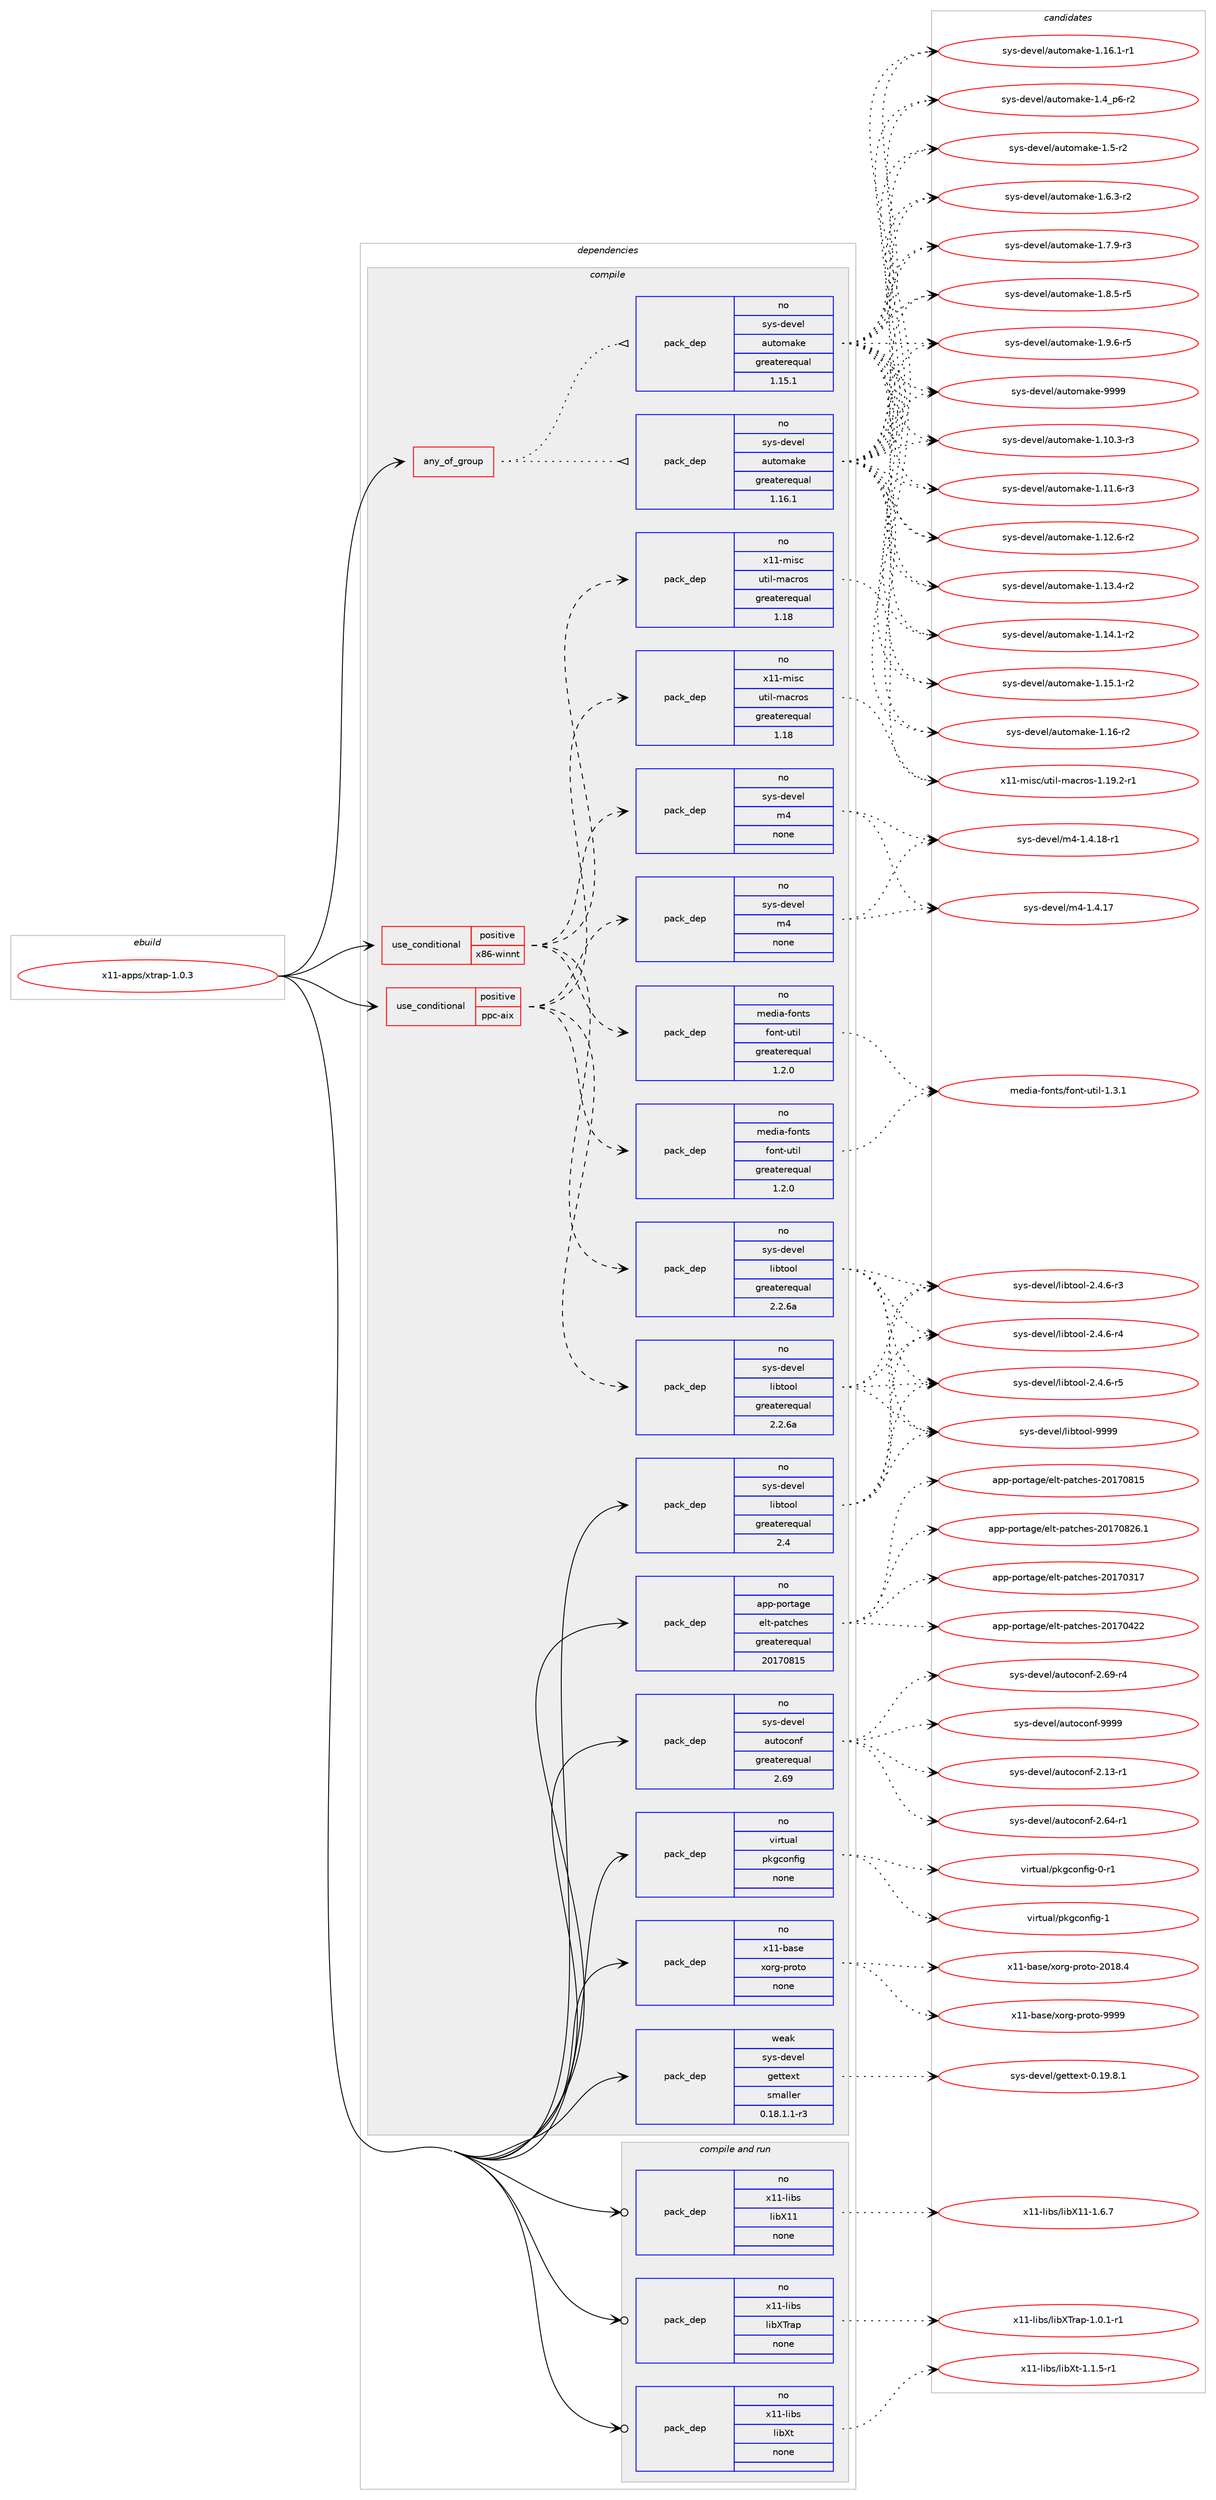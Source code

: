 digraph prolog {

# *************
# Graph options
# *************

newrank=true;
concentrate=true;
compound=true;
graph [rankdir=LR,fontname=Helvetica,fontsize=10,ranksep=1.5];#, ranksep=2.5, nodesep=0.2];
edge  [arrowhead=vee];
node  [fontname=Helvetica,fontsize=10];

# **********
# The ebuild
# **********

subgraph cluster_leftcol {
color=gray;
rank=same;
label=<<i>ebuild</i>>;
id [label="x11-apps/xtrap-1.0.3", color=red, width=4, href="../x11-apps/xtrap-1.0.3.svg"];
}

# ****************
# The dependencies
# ****************

subgraph cluster_midcol {
color=gray;
label=<<i>dependencies</i>>;
subgraph cluster_compile {
fillcolor="#eeeeee";
style=filled;
label=<<i>compile</i>>;
subgraph any28434 {
dependency1755798 [label=<<TABLE BORDER="0" CELLBORDER="1" CELLSPACING="0" CELLPADDING="4"><TR><TD CELLPADDING="10">any_of_group</TD></TR></TABLE>>, shape=none, color=red];subgraph pack1260862 {
dependency1755799 [label=<<TABLE BORDER="0" CELLBORDER="1" CELLSPACING="0" CELLPADDING="4" WIDTH="220"><TR><TD ROWSPAN="6" CELLPADDING="30">pack_dep</TD></TR><TR><TD WIDTH="110">no</TD></TR><TR><TD>sys-devel</TD></TR><TR><TD>automake</TD></TR><TR><TD>greaterequal</TD></TR><TR><TD>1.16.1</TD></TR></TABLE>>, shape=none, color=blue];
}
dependency1755798:e -> dependency1755799:w [weight=20,style="dotted",arrowhead="oinv"];
subgraph pack1260863 {
dependency1755800 [label=<<TABLE BORDER="0" CELLBORDER="1" CELLSPACING="0" CELLPADDING="4" WIDTH="220"><TR><TD ROWSPAN="6" CELLPADDING="30">pack_dep</TD></TR><TR><TD WIDTH="110">no</TD></TR><TR><TD>sys-devel</TD></TR><TR><TD>automake</TD></TR><TR><TD>greaterequal</TD></TR><TR><TD>1.15.1</TD></TR></TABLE>>, shape=none, color=blue];
}
dependency1755798:e -> dependency1755800:w [weight=20,style="dotted",arrowhead="oinv"];
}
id:e -> dependency1755798:w [weight=20,style="solid",arrowhead="vee"];
subgraph cond465499 {
dependency1755801 [label=<<TABLE BORDER="0" CELLBORDER="1" CELLSPACING="0" CELLPADDING="4"><TR><TD ROWSPAN="3" CELLPADDING="10">use_conditional</TD></TR><TR><TD>positive</TD></TR><TR><TD>ppc-aix</TD></TR></TABLE>>, shape=none, color=red];
subgraph pack1260864 {
dependency1755802 [label=<<TABLE BORDER="0" CELLBORDER="1" CELLSPACING="0" CELLPADDING="4" WIDTH="220"><TR><TD ROWSPAN="6" CELLPADDING="30">pack_dep</TD></TR><TR><TD WIDTH="110">no</TD></TR><TR><TD>sys-devel</TD></TR><TR><TD>libtool</TD></TR><TR><TD>greaterequal</TD></TR><TR><TD>2.2.6a</TD></TR></TABLE>>, shape=none, color=blue];
}
dependency1755801:e -> dependency1755802:w [weight=20,style="dashed",arrowhead="vee"];
subgraph pack1260865 {
dependency1755803 [label=<<TABLE BORDER="0" CELLBORDER="1" CELLSPACING="0" CELLPADDING="4" WIDTH="220"><TR><TD ROWSPAN="6" CELLPADDING="30">pack_dep</TD></TR><TR><TD WIDTH="110">no</TD></TR><TR><TD>sys-devel</TD></TR><TR><TD>m4</TD></TR><TR><TD>none</TD></TR><TR><TD></TD></TR></TABLE>>, shape=none, color=blue];
}
dependency1755801:e -> dependency1755803:w [weight=20,style="dashed",arrowhead="vee"];
subgraph pack1260866 {
dependency1755804 [label=<<TABLE BORDER="0" CELLBORDER="1" CELLSPACING="0" CELLPADDING="4" WIDTH="220"><TR><TD ROWSPAN="6" CELLPADDING="30">pack_dep</TD></TR><TR><TD WIDTH="110">no</TD></TR><TR><TD>x11-misc</TD></TR><TR><TD>util-macros</TD></TR><TR><TD>greaterequal</TD></TR><TR><TD>1.18</TD></TR></TABLE>>, shape=none, color=blue];
}
dependency1755801:e -> dependency1755804:w [weight=20,style="dashed",arrowhead="vee"];
subgraph pack1260867 {
dependency1755805 [label=<<TABLE BORDER="0" CELLBORDER="1" CELLSPACING="0" CELLPADDING="4" WIDTH="220"><TR><TD ROWSPAN="6" CELLPADDING="30">pack_dep</TD></TR><TR><TD WIDTH="110">no</TD></TR><TR><TD>media-fonts</TD></TR><TR><TD>font-util</TD></TR><TR><TD>greaterequal</TD></TR><TR><TD>1.2.0</TD></TR></TABLE>>, shape=none, color=blue];
}
dependency1755801:e -> dependency1755805:w [weight=20,style="dashed",arrowhead="vee"];
}
id:e -> dependency1755801:w [weight=20,style="solid",arrowhead="vee"];
subgraph cond465500 {
dependency1755806 [label=<<TABLE BORDER="0" CELLBORDER="1" CELLSPACING="0" CELLPADDING="4"><TR><TD ROWSPAN="3" CELLPADDING="10">use_conditional</TD></TR><TR><TD>positive</TD></TR><TR><TD>x86-winnt</TD></TR></TABLE>>, shape=none, color=red];
subgraph pack1260868 {
dependency1755807 [label=<<TABLE BORDER="0" CELLBORDER="1" CELLSPACING="0" CELLPADDING="4" WIDTH="220"><TR><TD ROWSPAN="6" CELLPADDING="30">pack_dep</TD></TR><TR><TD WIDTH="110">no</TD></TR><TR><TD>sys-devel</TD></TR><TR><TD>libtool</TD></TR><TR><TD>greaterequal</TD></TR><TR><TD>2.2.6a</TD></TR></TABLE>>, shape=none, color=blue];
}
dependency1755806:e -> dependency1755807:w [weight=20,style="dashed",arrowhead="vee"];
subgraph pack1260869 {
dependency1755808 [label=<<TABLE BORDER="0" CELLBORDER="1" CELLSPACING="0" CELLPADDING="4" WIDTH="220"><TR><TD ROWSPAN="6" CELLPADDING="30">pack_dep</TD></TR><TR><TD WIDTH="110">no</TD></TR><TR><TD>sys-devel</TD></TR><TR><TD>m4</TD></TR><TR><TD>none</TD></TR><TR><TD></TD></TR></TABLE>>, shape=none, color=blue];
}
dependency1755806:e -> dependency1755808:w [weight=20,style="dashed",arrowhead="vee"];
subgraph pack1260870 {
dependency1755809 [label=<<TABLE BORDER="0" CELLBORDER="1" CELLSPACING="0" CELLPADDING="4" WIDTH="220"><TR><TD ROWSPAN="6" CELLPADDING="30">pack_dep</TD></TR><TR><TD WIDTH="110">no</TD></TR><TR><TD>x11-misc</TD></TR><TR><TD>util-macros</TD></TR><TR><TD>greaterequal</TD></TR><TR><TD>1.18</TD></TR></TABLE>>, shape=none, color=blue];
}
dependency1755806:e -> dependency1755809:w [weight=20,style="dashed",arrowhead="vee"];
subgraph pack1260871 {
dependency1755810 [label=<<TABLE BORDER="0" CELLBORDER="1" CELLSPACING="0" CELLPADDING="4" WIDTH="220"><TR><TD ROWSPAN="6" CELLPADDING="30">pack_dep</TD></TR><TR><TD WIDTH="110">no</TD></TR><TR><TD>media-fonts</TD></TR><TR><TD>font-util</TD></TR><TR><TD>greaterequal</TD></TR><TR><TD>1.2.0</TD></TR></TABLE>>, shape=none, color=blue];
}
dependency1755806:e -> dependency1755810:w [weight=20,style="dashed",arrowhead="vee"];
}
id:e -> dependency1755806:w [weight=20,style="solid",arrowhead="vee"];
subgraph pack1260872 {
dependency1755811 [label=<<TABLE BORDER="0" CELLBORDER="1" CELLSPACING="0" CELLPADDING="4" WIDTH="220"><TR><TD ROWSPAN="6" CELLPADDING="30">pack_dep</TD></TR><TR><TD WIDTH="110">no</TD></TR><TR><TD>app-portage</TD></TR><TR><TD>elt-patches</TD></TR><TR><TD>greaterequal</TD></TR><TR><TD>20170815</TD></TR></TABLE>>, shape=none, color=blue];
}
id:e -> dependency1755811:w [weight=20,style="solid",arrowhead="vee"];
subgraph pack1260873 {
dependency1755812 [label=<<TABLE BORDER="0" CELLBORDER="1" CELLSPACING="0" CELLPADDING="4" WIDTH="220"><TR><TD ROWSPAN="6" CELLPADDING="30">pack_dep</TD></TR><TR><TD WIDTH="110">no</TD></TR><TR><TD>sys-devel</TD></TR><TR><TD>autoconf</TD></TR><TR><TD>greaterequal</TD></TR><TR><TD>2.69</TD></TR></TABLE>>, shape=none, color=blue];
}
id:e -> dependency1755812:w [weight=20,style="solid",arrowhead="vee"];
subgraph pack1260874 {
dependency1755813 [label=<<TABLE BORDER="0" CELLBORDER="1" CELLSPACING="0" CELLPADDING="4" WIDTH="220"><TR><TD ROWSPAN="6" CELLPADDING="30">pack_dep</TD></TR><TR><TD WIDTH="110">no</TD></TR><TR><TD>sys-devel</TD></TR><TR><TD>libtool</TD></TR><TR><TD>greaterequal</TD></TR><TR><TD>2.4</TD></TR></TABLE>>, shape=none, color=blue];
}
id:e -> dependency1755813:w [weight=20,style="solid",arrowhead="vee"];
subgraph pack1260875 {
dependency1755814 [label=<<TABLE BORDER="0" CELLBORDER="1" CELLSPACING="0" CELLPADDING="4" WIDTH="220"><TR><TD ROWSPAN="6" CELLPADDING="30">pack_dep</TD></TR><TR><TD WIDTH="110">no</TD></TR><TR><TD>virtual</TD></TR><TR><TD>pkgconfig</TD></TR><TR><TD>none</TD></TR><TR><TD></TD></TR></TABLE>>, shape=none, color=blue];
}
id:e -> dependency1755814:w [weight=20,style="solid",arrowhead="vee"];
subgraph pack1260876 {
dependency1755815 [label=<<TABLE BORDER="0" CELLBORDER="1" CELLSPACING="0" CELLPADDING="4" WIDTH="220"><TR><TD ROWSPAN="6" CELLPADDING="30">pack_dep</TD></TR><TR><TD WIDTH="110">no</TD></TR><TR><TD>x11-base</TD></TR><TR><TD>xorg-proto</TD></TR><TR><TD>none</TD></TR><TR><TD></TD></TR></TABLE>>, shape=none, color=blue];
}
id:e -> dependency1755815:w [weight=20,style="solid",arrowhead="vee"];
subgraph pack1260877 {
dependency1755816 [label=<<TABLE BORDER="0" CELLBORDER="1" CELLSPACING="0" CELLPADDING="4" WIDTH="220"><TR><TD ROWSPAN="6" CELLPADDING="30">pack_dep</TD></TR><TR><TD WIDTH="110">weak</TD></TR><TR><TD>sys-devel</TD></TR><TR><TD>gettext</TD></TR><TR><TD>smaller</TD></TR><TR><TD>0.18.1.1-r3</TD></TR></TABLE>>, shape=none, color=blue];
}
id:e -> dependency1755816:w [weight=20,style="solid",arrowhead="vee"];
}
subgraph cluster_compileandrun {
fillcolor="#eeeeee";
style=filled;
label=<<i>compile and run</i>>;
subgraph pack1260878 {
dependency1755817 [label=<<TABLE BORDER="0" CELLBORDER="1" CELLSPACING="0" CELLPADDING="4" WIDTH="220"><TR><TD ROWSPAN="6" CELLPADDING="30">pack_dep</TD></TR><TR><TD WIDTH="110">no</TD></TR><TR><TD>x11-libs</TD></TR><TR><TD>libX11</TD></TR><TR><TD>none</TD></TR><TR><TD></TD></TR></TABLE>>, shape=none, color=blue];
}
id:e -> dependency1755817:w [weight=20,style="solid",arrowhead="odotvee"];
subgraph pack1260879 {
dependency1755818 [label=<<TABLE BORDER="0" CELLBORDER="1" CELLSPACING="0" CELLPADDING="4" WIDTH="220"><TR><TD ROWSPAN="6" CELLPADDING="30">pack_dep</TD></TR><TR><TD WIDTH="110">no</TD></TR><TR><TD>x11-libs</TD></TR><TR><TD>libXTrap</TD></TR><TR><TD>none</TD></TR><TR><TD></TD></TR></TABLE>>, shape=none, color=blue];
}
id:e -> dependency1755818:w [weight=20,style="solid",arrowhead="odotvee"];
subgraph pack1260880 {
dependency1755819 [label=<<TABLE BORDER="0" CELLBORDER="1" CELLSPACING="0" CELLPADDING="4" WIDTH="220"><TR><TD ROWSPAN="6" CELLPADDING="30">pack_dep</TD></TR><TR><TD WIDTH="110">no</TD></TR><TR><TD>x11-libs</TD></TR><TR><TD>libXt</TD></TR><TR><TD>none</TD></TR><TR><TD></TD></TR></TABLE>>, shape=none, color=blue];
}
id:e -> dependency1755819:w [weight=20,style="solid",arrowhead="odotvee"];
}
subgraph cluster_run {
fillcolor="#eeeeee";
style=filled;
label=<<i>run</i>>;
}
}

# **************
# The candidates
# **************

subgraph cluster_choices {
rank=same;
color=gray;
label=<<i>candidates</i>>;

subgraph choice1260862 {
color=black;
nodesep=1;
choice11512111545100101118101108479711711611110997107101454946494846514511451 [label="sys-devel/automake-1.10.3-r3", color=red, width=4,href="../sys-devel/automake-1.10.3-r3.svg"];
choice11512111545100101118101108479711711611110997107101454946494946544511451 [label="sys-devel/automake-1.11.6-r3", color=red, width=4,href="../sys-devel/automake-1.11.6-r3.svg"];
choice11512111545100101118101108479711711611110997107101454946495046544511450 [label="sys-devel/automake-1.12.6-r2", color=red, width=4,href="../sys-devel/automake-1.12.6-r2.svg"];
choice11512111545100101118101108479711711611110997107101454946495146524511450 [label="sys-devel/automake-1.13.4-r2", color=red, width=4,href="../sys-devel/automake-1.13.4-r2.svg"];
choice11512111545100101118101108479711711611110997107101454946495246494511450 [label="sys-devel/automake-1.14.1-r2", color=red, width=4,href="../sys-devel/automake-1.14.1-r2.svg"];
choice11512111545100101118101108479711711611110997107101454946495346494511450 [label="sys-devel/automake-1.15.1-r2", color=red, width=4,href="../sys-devel/automake-1.15.1-r2.svg"];
choice1151211154510010111810110847971171161111099710710145494649544511450 [label="sys-devel/automake-1.16-r2", color=red, width=4,href="../sys-devel/automake-1.16-r2.svg"];
choice11512111545100101118101108479711711611110997107101454946495446494511449 [label="sys-devel/automake-1.16.1-r1", color=red, width=4,href="../sys-devel/automake-1.16.1-r1.svg"];
choice115121115451001011181011084797117116111109971071014549465295112544511450 [label="sys-devel/automake-1.4_p6-r2", color=red, width=4,href="../sys-devel/automake-1.4_p6-r2.svg"];
choice11512111545100101118101108479711711611110997107101454946534511450 [label="sys-devel/automake-1.5-r2", color=red, width=4,href="../sys-devel/automake-1.5-r2.svg"];
choice115121115451001011181011084797117116111109971071014549465446514511450 [label="sys-devel/automake-1.6.3-r2", color=red, width=4,href="../sys-devel/automake-1.6.3-r2.svg"];
choice115121115451001011181011084797117116111109971071014549465546574511451 [label="sys-devel/automake-1.7.9-r3", color=red, width=4,href="../sys-devel/automake-1.7.9-r3.svg"];
choice115121115451001011181011084797117116111109971071014549465646534511453 [label="sys-devel/automake-1.8.5-r5", color=red, width=4,href="../sys-devel/automake-1.8.5-r5.svg"];
choice115121115451001011181011084797117116111109971071014549465746544511453 [label="sys-devel/automake-1.9.6-r5", color=red, width=4,href="../sys-devel/automake-1.9.6-r5.svg"];
choice115121115451001011181011084797117116111109971071014557575757 [label="sys-devel/automake-9999", color=red, width=4,href="../sys-devel/automake-9999.svg"];
dependency1755799:e -> choice11512111545100101118101108479711711611110997107101454946494846514511451:w [style=dotted,weight="100"];
dependency1755799:e -> choice11512111545100101118101108479711711611110997107101454946494946544511451:w [style=dotted,weight="100"];
dependency1755799:e -> choice11512111545100101118101108479711711611110997107101454946495046544511450:w [style=dotted,weight="100"];
dependency1755799:e -> choice11512111545100101118101108479711711611110997107101454946495146524511450:w [style=dotted,weight="100"];
dependency1755799:e -> choice11512111545100101118101108479711711611110997107101454946495246494511450:w [style=dotted,weight="100"];
dependency1755799:e -> choice11512111545100101118101108479711711611110997107101454946495346494511450:w [style=dotted,weight="100"];
dependency1755799:e -> choice1151211154510010111810110847971171161111099710710145494649544511450:w [style=dotted,weight="100"];
dependency1755799:e -> choice11512111545100101118101108479711711611110997107101454946495446494511449:w [style=dotted,weight="100"];
dependency1755799:e -> choice115121115451001011181011084797117116111109971071014549465295112544511450:w [style=dotted,weight="100"];
dependency1755799:e -> choice11512111545100101118101108479711711611110997107101454946534511450:w [style=dotted,weight="100"];
dependency1755799:e -> choice115121115451001011181011084797117116111109971071014549465446514511450:w [style=dotted,weight="100"];
dependency1755799:e -> choice115121115451001011181011084797117116111109971071014549465546574511451:w [style=dotted,weight="100"];
dependency1755799:e -> choice115121115451001011181011084797117116111109971071014549465646534511453:w [style=dotted,weight="100"];
dependency1755799:e -> choice115121115451001011181011084797117116111109971071014549465746544511453:w [style=dotted,weight="100"];
dependency1755799:e -> choice115121115451001011181011084797117116111109971071014557575757:w [style=dotted,weight="100"];
}
subgraph choice1260863 {
color=black;
nodesep=1;
choice11512111545100101118101108479711711611110997107101454946494846514511451 [label="sys-devel/automake-1.10.3-r3", color=red, width=4,href="../sys-devel/automake-1.10.3-r3.svg"];
choice11512111545100101118101108479711711611110997107101454946494946544511451 [label="sys-devel/automake-1.11.6-r3", color=red, width=4,href="../sys-devel/automake-1.11.6-r3.svg"];
choice11512111545100101118101108479711711611110997107101454946495046544511450 [label="sys-devel/automake-1.12.6-r2", color=red, width=4,href="../sys-devel/automake-1.12.6-r2.svg"];
choice11512111545100101118101108479711711611110997107101454946495146524511450 [label="sys-devel/automake-1.13.4-r2", color=red, width=4,href="../sys-devel/automake-1.13.4-r2.svg"];
choice11512111545100101118101108479711711611110997107101454946495246494511450 [label="sys-devel/automake-1.14.1-r2", color=red, width=4,href="../sys-devel/automake-1.14.1-r2.svg"];
choice11512111545100101118101108479711711611110997107101454946495346494511450 [label="sys-devel/automake-1.15.1-r2", color=red, width=4,href="../sys-devel/automake-1.15.1-r2.svg"];
choice1151211154510010111810110847971171161111099710710145494649544511450 [label="sys-devel/automake-1.16-r2", color=red, width=4,href="../sys-devel/automake-1.16-r2.svg"];
choice11512111545100101118101108479711711611110997107101454946495446494511449 [label="sys-devel/automake-1.16.1-r1", color=red, width=4,href="../sys-devel/automake-1.16.1-r1.svg"];
choice115121115451001011181011084797117116111109971071014549465295112544511450 [label="sys-devel/automake-1.4_p6-r2", color=red, width=4,href="../sys-devel/automake-1.4_p6-r2.svg"];
choice11512111545100101118101108479711711611110997107101454946534511450 [label="sys-devel/automake-1.5-r2", color=red, width=4,href="../sys-devel/automake-1.5-r2.svg"];
choice115121115451001011181011084797117116111109971071014549465446514511450 [label="sys-devel/automake-1.6.3-r2", color=red, width=4,href="../sys-devel/automake-1.6.3-r2.svg"];
choice115121115451001011181011084797117116111109971071014549465546574511451 [label="sys-devel/automake-1.7.9-r3", color=red, width=4,href="../sys-devel/automake-1.7.9-r3.svg"];
choice115121115451001011181011084797117116111109971071014549465646534511453 [label="sys-devel/automake-1.8.5-r5", color=red, width=4,href="../sys-devel/automake-1.8.5-r5.svg"];
choice115121115451001011181011084797117116111109971071014549465746544511453 [label="sys-devel/automake-1.9.6-r5", color=red, width=4,href="../sys-devel/automake-1.9.6-r5.svg"];
choice115121115451001011181011084797117116111109971071014557575757 [label="sys-devel/automake-9999", color=red, width=4,href="../sys-devel/automake-9999.svg"];
dependency1755800:e -> choice11512111545100101118101108479711711611110997107101454946494846514511451:w [style=dotted,weight="100"];
dependency1755800:e -> choice11512111545100101118101108479711711611110997107101454946494946544511451:w [style=dotted,weight="100"];
dependency1755800:e -> choice11512111545100101118101108479711711611110997107101454946495046544511450:w [style=dotted,weight="100"];
dependency1755800:e -> choice11512111545100101118101108479711711611110997107101454946495146524511450:w [style=dotted,weight="100"];
dependency1755800:e -> choice11512111545100101118101108479711711611110997107101454946495246494511450:w [style=dotted,weight="100"];
dependency1755800:e -> choice11512111545100101118101108479711711611110997107101454946495346494511450:w [style=dotted,weight="100"];
dependency1755800:e -> choice1151211154510010111810110847971171161111099710710145494649544511450:w [style=dotted,weight="100"];
dependency1755800:e -> choice11512111545100101118101108479711711611110997107101454946495446494511449:w [style=dotted,weight="100"];
dependency1755800:e -> choice115121115451001011181011084797117116111109971071014549465295112544511450:w [style=dotted,weight="100"];
dependency1755800:e -> choice11512111545100101118101108479711711611110997107101454946534511450:w [style=dotted,weight="100"];
dependency1755800:e -> choice115121115451001011181011084797117116111109971071014549465446514511450:w [style=dotted,weight="100"];
dependency1755800:e -> choice115121115451001011181011084797117116111109971071014549465546574511451:w [style=dotted,weight="100"];
dependency1755800:e -> choice115121115451001011181011084797117116111109971071014549465646534511453:w [style=dotted,weight="100"];
dependency1755800:e -> choice115121115451001011181011084797117116111109971071014549465746544511453:w [style=dotted,weight="100"];
dependency1755800:e -> choice115121115451001011181011084797117116111109971071014557575757:w [style=dotted,weight="100"];
}
subgraph choice1260864 {
color=black;
nodesep=1;
choice1151211154510010111810110847108105981161111111084550465246544511451 [label="sys-devel/libtool-2.4.6-r3", color=red, width=4,href="../sys-devel/libtool-2.4.6-r3.svg"];
choice1151211154510010111810110847108105981161111111084550465246544511452 [label="sys-devel/libtool-2.4.6-r4", color=red, width=4,href="../sys-devel/libtool-2.4.6-r4.svg"];
choice1151211154510010111810110847108105981161111111084550465246544511453 [label="sys-devel/libtool-2.4.6-r5", color=red, width=4,href="../sys-devel/libtool-2.4.6-r5.svg"];
choice1151211154510010111810110847108105981161111111084557575757 [label="sys-devel/libtool-9999", color=red, width=4,href="../sys-devel/libtool-9999.svg"];
dependency1755802:e -> choice1151211154510010111810110847108105981161111111084550465246544511451:w [style=dotted,weight="100"];
dependency1755802:e -> choice1151211154510010111810110847108105981161111111084550465246544511452:w [style=dotted,weight="100"];
dependency1755802:e -> choice1151211154510010111810110847108105981161111111084550465246544511453:w [style=dotted,weight="100"];
dependency1755802:e -> choice1151211154510010111810110847108105981161111111084557575757:w [style=dotted,weight="100"];
}
subgraph choice1260865 {
color=black;
nodesep=1;
choice11512111545100101118101108471095245494652464955 [label="sys-devel/m4-1.4.17", color=red, width=4,href="../sys-devel/m4-1.4.17.svg"];
choice115121115451001011181011084710952454946524649564511449 [label="sys-devel/m4-1.4.18-r1", color=red, width=4,href="../sys-devel/m4-1.4.18-r1.svg"];
dependency1755803:e -> choice11512111545100101118101108471095245494652464955:w [style=dotted,weight="100"];
dependency1755803:e -> choice115121115451001011181011084710952454946524649564511449:w [style=dotted,weight="100"];
}
subgraph choice1260866 {
color=black;
nodesep=1;
choice1204949451091051159947117116105108451099799114111115454946495746504511449 [label="x11-misc/util-macros-1.19.2-r1", color=red, width=4,href="../x11-misc/util-macros-1.19.2-r1.svg"];
dependency1755804:e -> choice1204949451091051159947117116105108451099799114111115454946495746504511449:w [style=dotted,weight="100"];
}
subgraph choice1260867 {
color=black;
nodesep=1;
choice10910110010597451021111101161154710211111011645117116105108454946514649 [label="media-fonts/font-util-1.3.1", color=red, width=4,href="../media-fonts/font-util-1.3.1.svg"];
dependency1755805:e -> choice10910110010597451021111101161154710211111011645117116105108454946514649:w [style=dotted,weight="100"];
}
subgraph choice1260868 {
color=black;
nodesep=1;
choice1151211154510010111810110847108105981161111111084550465246544511451 [label="sys-devel/libtool-2.4.6-r3", color=red, width=4,href="../sys-devel/libtool-2.4.6-r3.svg"];
choice1151211154510010111810110847108105981161111111084550465246544511452 [label="sys-devel/libtool-2.4.6-r4", color=red, width=4,href="../sys-devel/libtool-2.4.6-r4.svg"];
choice1151211154510010111810110847108105981161111111084550465246544511453 [label="sys-devel/libtool-2.4.6-r5", color=red, width=4,href="../sys-devel/libtool-2.4.6-r5.svg"];
choice1151211154510010111810110847108105981161111111084557575757 [label="sys-devel/libtool-9999", color=red, width=4,href="../sys-devel/libtool-9999.svg"];
dependency1755807:e -> choice1151211154510010111810110847108105981161111111084550465246544511451:w [style=dotted,weight="100"];
dependency1755807:e -> choice1151211154510010111810110847108105981161111111084550465246544511452:w [style=dotted,weight="100"];
dependency1755807:e -> choice1151211154510010111810110847108105981161111111084550465246544511453:w [style=dotted,weight="100"];
dependency1755807:e -> choice1151211154510010111810110847108105981161111111084557575757:w [style=dotted,weight="100"];
}
subgraph choice1260869 {
color=black;
nodesep=1;
choice11512111545100101118101108471095245494652464955 [label="sys-devel/m4-1.4.17", color=red, width=4,href="../sys-devel/m4-1.4.17.svg"];
choice115121115451001011181011084710952454946524649564511449 [label="sys-devel/m4-1.4.18-r1", color=red, width=4,href="../sys-devel/m4-1.4.18-r1.svg"];
dependency1755808:e -> choice11512111545100101118101108471095245494652464955:w [style=dotted,weight="100"];
dependency1755808:e -> choice115121115451001011181011084710952454946524649564511449:w [style=dotted,weight="100"];
}
subgraph choice1260870 {
color=black;
nodesep=1;
choice1204949451091051159947117116105108451099799114111115454946495746504511449 [label="x11-misc/util-macros-1.19.2-r1", color=red, width=4,href="../x11-misc/util-macros-1.19.2-r1.svg"];
dependency1755809:e -> choice1204949451091051159947117116105108451099799114111115454946495746504511449:w [style=dotted,weight="100"];
}
subgraph choice1260871 {
color=black;
nodesep=1;
choice10910110010597451021111101161154710211111011645117116105108454946514649 [label="media-fonts/font-util-1.3.1", color=red, width=4,href="../media-fonts/font-util-1.3.1.svg"];
dependency1755810:e -> choice10910110010597451021111101161154710211111011645117116105108454946514649:w [style=dotted,weight="100"];
}
subgraph choice1260872 {
color=black;
nodesep=1;
choice97112112451121111141169710310147101108116451129711699104101115455048495548514955 [label="app-portage/elt-patches-20170317", color=red, width=4,href="../app-portage/elt-patches-20170317.svg"];
choice97112112451121111141169710310147101108116451129711699104101115455048495548525050 [label="app-portage/elt-patches-20170422", color=red, width=4,href="../app-portage/elt-patches-20170422.svg"];
choice97112112451121111141169710310147101108116451129711699104101115455048495548564953 [label="app-portage/elt-patches-20170815", color=red, width=4,href="../app-portage/elt-patches-20170815.svg"];
choice971121124511211111411697103101471011081164511297116991041011154550484955485650544649 [label="app-portage/elt-patches-20170826.1", color=red, width=4,href="../app-portage/elt-patches-20170826.1.svg"];
dependency1755811:e -> choice97112112451121111141169710310147101108116451129711699104101115455048495548514955:w [style=dotted,weight="100"];
dependency1755811:e -> choice97112112451121111141169710310147101108116451129711699104101115455048495548525050:w [style=dotted,weight="100"];
dependency1755811:e -> choice97112112451121111141169710310147101108116451129711699104101115455048495548564953:w [style=dotted,weight="100"];
dependency1755811:e -> choice971121124511211111411697103101471011081164511297116991041011154550484955485650544649:w [style=dotted,weight="100"];
}
subgraph choice1260873 {
color=black;
nodesep=1;
choice1151211154510010111810110847971171161119911111010245504649514511449 [label="sys-devel/autoconf-2.13-r1", color=red, width=4,href="../sys-devel/autoconf-2.13-r1.svg"];
choice1151211154510010111810110847971171161119911111010245504654524511449 [label="sys-devel/autoconf-2.64-r1", color=red, width=4,href="../sys-devel/autoconf-2.64-r1.svg"];
choice1151211154510010111810110847971171161119911111010245504654574511452 [label="sys-devel/autoconf-2.69-r4", color=red, width=4,href="../sys-devel/autoconf-2.69-r4.svg"];
choice115121115451001011181011084797117116111991111101024557575757 [label="sys-devel/autoconf-9999", color=red, width=4,href="../sys-devel/autoconf-9999.svg"];
dependency1755812:e -> choice1151211154510010111810110847971171161119911111010245504649514511449:w [style=dotted,weight="100"];
dependency1755812:e -> choice1151211154510010111810110847971171161119911111010245504654524511449:w [style=dotted,weight="100"];
dependency1755812:e -> choice1151211154510010111810110847971171161119911111010245504654574511452:w [style=dotted,weight="100"];
dependency1755812:e -> choice115121115451001011181011084797117116111991111101024557575757:w [style=dotted,weight="100"];
}
subgraph choice1260874 {
color=black;
nodesep=1;
choice1151211154510010111810110847108105981161111111084550465246544511451 [label="sys-devel/libtool-2.4.6-r3", color=red, width=4,href="../sys-devel/libtool-2.4.6-r3.svg"];
choice1151211154510010111810110847108105981161111111084550465246544511452 [label="sys-devel/libtool-2.4.6-r4", color=red, width=4,href="../sys-devel/libtool-2.4.6-r4.svg"];
choice1151211154510010111810110847108105981161111111084550465246544511453 [label="sys-devel/libtool-2.4.6-r5", color=red, width=4,href="../sys-devel/libtool-2.4.6-r5.svg"];
choice1151211154510010111810110847108105981161111111084557575757 [label="sys-devel/libtool-9999", color=red, width=4,href="../sys-devel/libtool-9999.svg"];
dependency1755813:e -> choice1151211154510010111810110847108105981161111111084550465246544511451:w [style=dotted,weight="100"];
dependency1755813:e -> choice1151211154510010111810110847108105981161111111084550465246544511452:w [style=dotted,weight="100"];
dependency1755813:e -> choice1151211154510010111810110847108105981161111111084550465246544511453:w [style=dotted,weight="100"];
dependency1755813:e -> choice1151211154510010111810110847108105981161111111084557575757:w [style=dotted,weight="100"];
}
subgraph choice1260875 {
color=black;
nodesep=1;
choice11810511411611797108471121071039911111010210510345484511449 [label="virtual/pkgconfig-0-r1", color=red, width=4,href="../virtual/pkgconfig-0-r1.svg"];
choice1181051141161179710847112107103991111101021051034549 [label="virtual/pkgconfig-1", color=red, width=4,href="../virtual/pkgconfig-1.svg"];
dependency1755814:e -> choice11810511411611797108471121071039911111010210510345484511449:w [style=dotted,weight="100"];
dependency1755814:e -> choice1181051141161179710847112107103991111101021051034549:w [style=dotted,weight="100"];
}
subgraph choice1260876 {
color=black;
nodesep=1;
choice1204949459897115101471201111141034511211411111611145504849564652 [label="x11-base/xorg-proto-2018.4", color=red, width=4,href="../x11-base/xorg-proto-2018.4.svg"];
choice120494945989711510147120111114103451121141111161114557575757 [label="x11-base/xorg-proto-9999", color=red, width=4,href="../x11-base/xorg-proto-9999.svg"];
dependency1755815:e -> choice1204949459897115101471201111141034511211411111611145504849564652:w [style=dotted,weight="100"];
dependency1755815:e -> choice120494945989711510147120111114103451121141111161114557575757:w [style=dotted,weight="100"];
}
subgraph choice1260877 {
color=black;
nodesep=1;
choice1151211154510010111810110847103101116116101120116454846495746564649 [label="sys-devel/gettext-0.19.8.1", color=red, width=4,href="../sys-devel/gettext-0.19.8.1.svg"];
dependency1755816:e -> choice1151211154510010111810110847103101116116101120116454846495746564649:w [style=dotted,weight="100"];
}
subgraph choice1260878 {
color=black;
nodesep=1;
choice120494945108105981154710810598884949454946544655 [label="x11-libs/libX11-1.6.7", color=red, width=4,href="../x11-libs/libX11-1.6.7.svg"];
dependency1755817:e -> choice120494945108105981154710810598884949454946544655:w [style=dotted,weight="100"];
}
subgraph choice1260879 {
color=black;
nodesep=1;
choice1204949451081059811547108105988884114971124549464846494511449 [label="x11-libs/libXTrap-1.0.1-r1", color=red, width=4,href="../x11-libs/libXTrap-1.0.1-r1.svg"];
dependency1755818:e -> choice1204949451081059811547108105988884114971124549464846494511449:w [style=dotted,weight="100"];
}
subgraph choice1260880 {
color=black;
nodesep=1;
choice120494945108105981154710810598881164549464946534511449 [label="x11-libs/libXt-1.1.5-r1", color=red, width=4,href="../x11-libs/libXt-1.1.5-r1.svg"];
dependency1755819:e -> choice120494945108105981154710810598881164549464946534511449:w [style=dotted,weight="100"];
}
}

}
